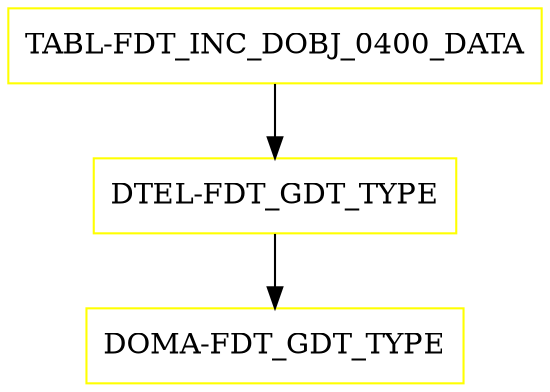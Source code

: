 digraph G {
  "TABL-FDT_INC_DOBJ_0400_DATA" [shape=box,color=yellow];
  "DTEL-FDT_GDT_TYPE" [shape=box,color=yellow,URL="./DTEL_FDT_GDT_TYPE.html"];
  "DOMA-FDT_GDT_TYPE" [shape=box,color=yellow,URL="./DOMA_FDT_GDT_TYPE.html"];
  "TABL-FDT_INC_DOBJ_0400_DATA" -> "DTEL-FDT_GDT_TYPE";
  "DTEL-FDT_GDT_TYPE" -> "DOMA-FDT_GDT_TYPE";
}
